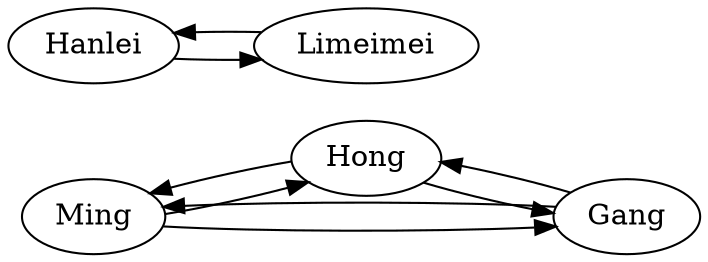digraph {
	rankdir="LR"

	Ming -> Hong -> Gang -> Ming
	Gang -> Hong -> Ming -> Gang

	Hanlei -> Limeimei -> Hanlei
}